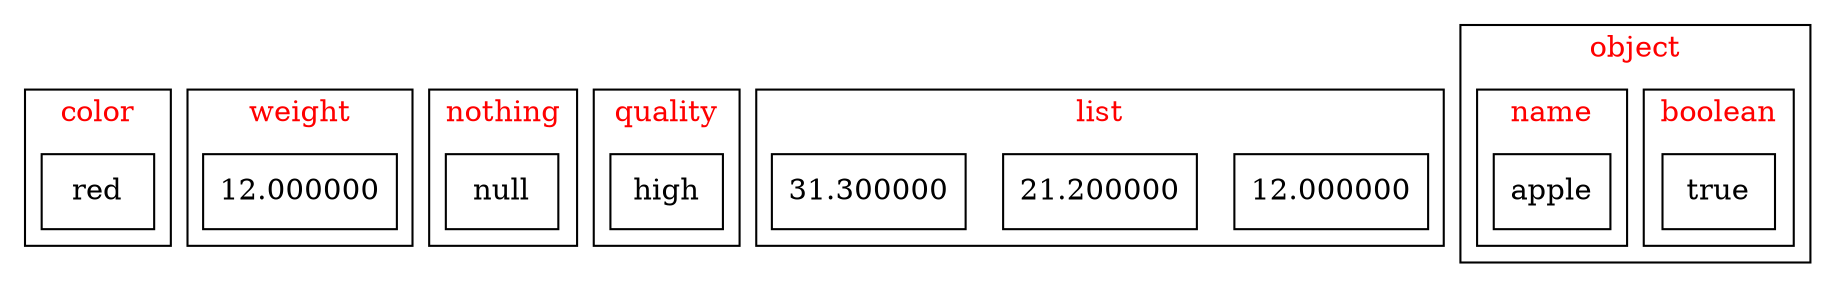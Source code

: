 graph {node [shape="box"]
compound = true
subgraph cluster0{
label = <<FONT COLOR="red">color</FONT>>
0 [label="red"]
}
subgraph cluster1{
label = <<FONT COLOR="red">weight</FONT>>
1 [label="12.000000"]
}
subgraph cluster2{
label = <<FONT COLOR="red">nothing</FONT>>
2 [label="null"]
}
subgraph cluster3{
label = <<FONT COLOR="red">quality</FONT>>
3 [label="high"]
}
subgraph cluster4{
label = <<FONT COLOR="red">list</FONT>>
4 [label="12.000000"]
5 [label="21.200000"]
6 [label="31.300000"]
}
subgraph cluster5{
label = <<FONT COLOR="red">object</FONT>>
subgraph cluster6{
label = <<FONT COLOR="red">boolean</FONT>>
7 [label="true"]
}
subgraph cluster7{
label = <<FONT COLOR="red">name</FONT>>
8 [label="apple"]
}
}
}